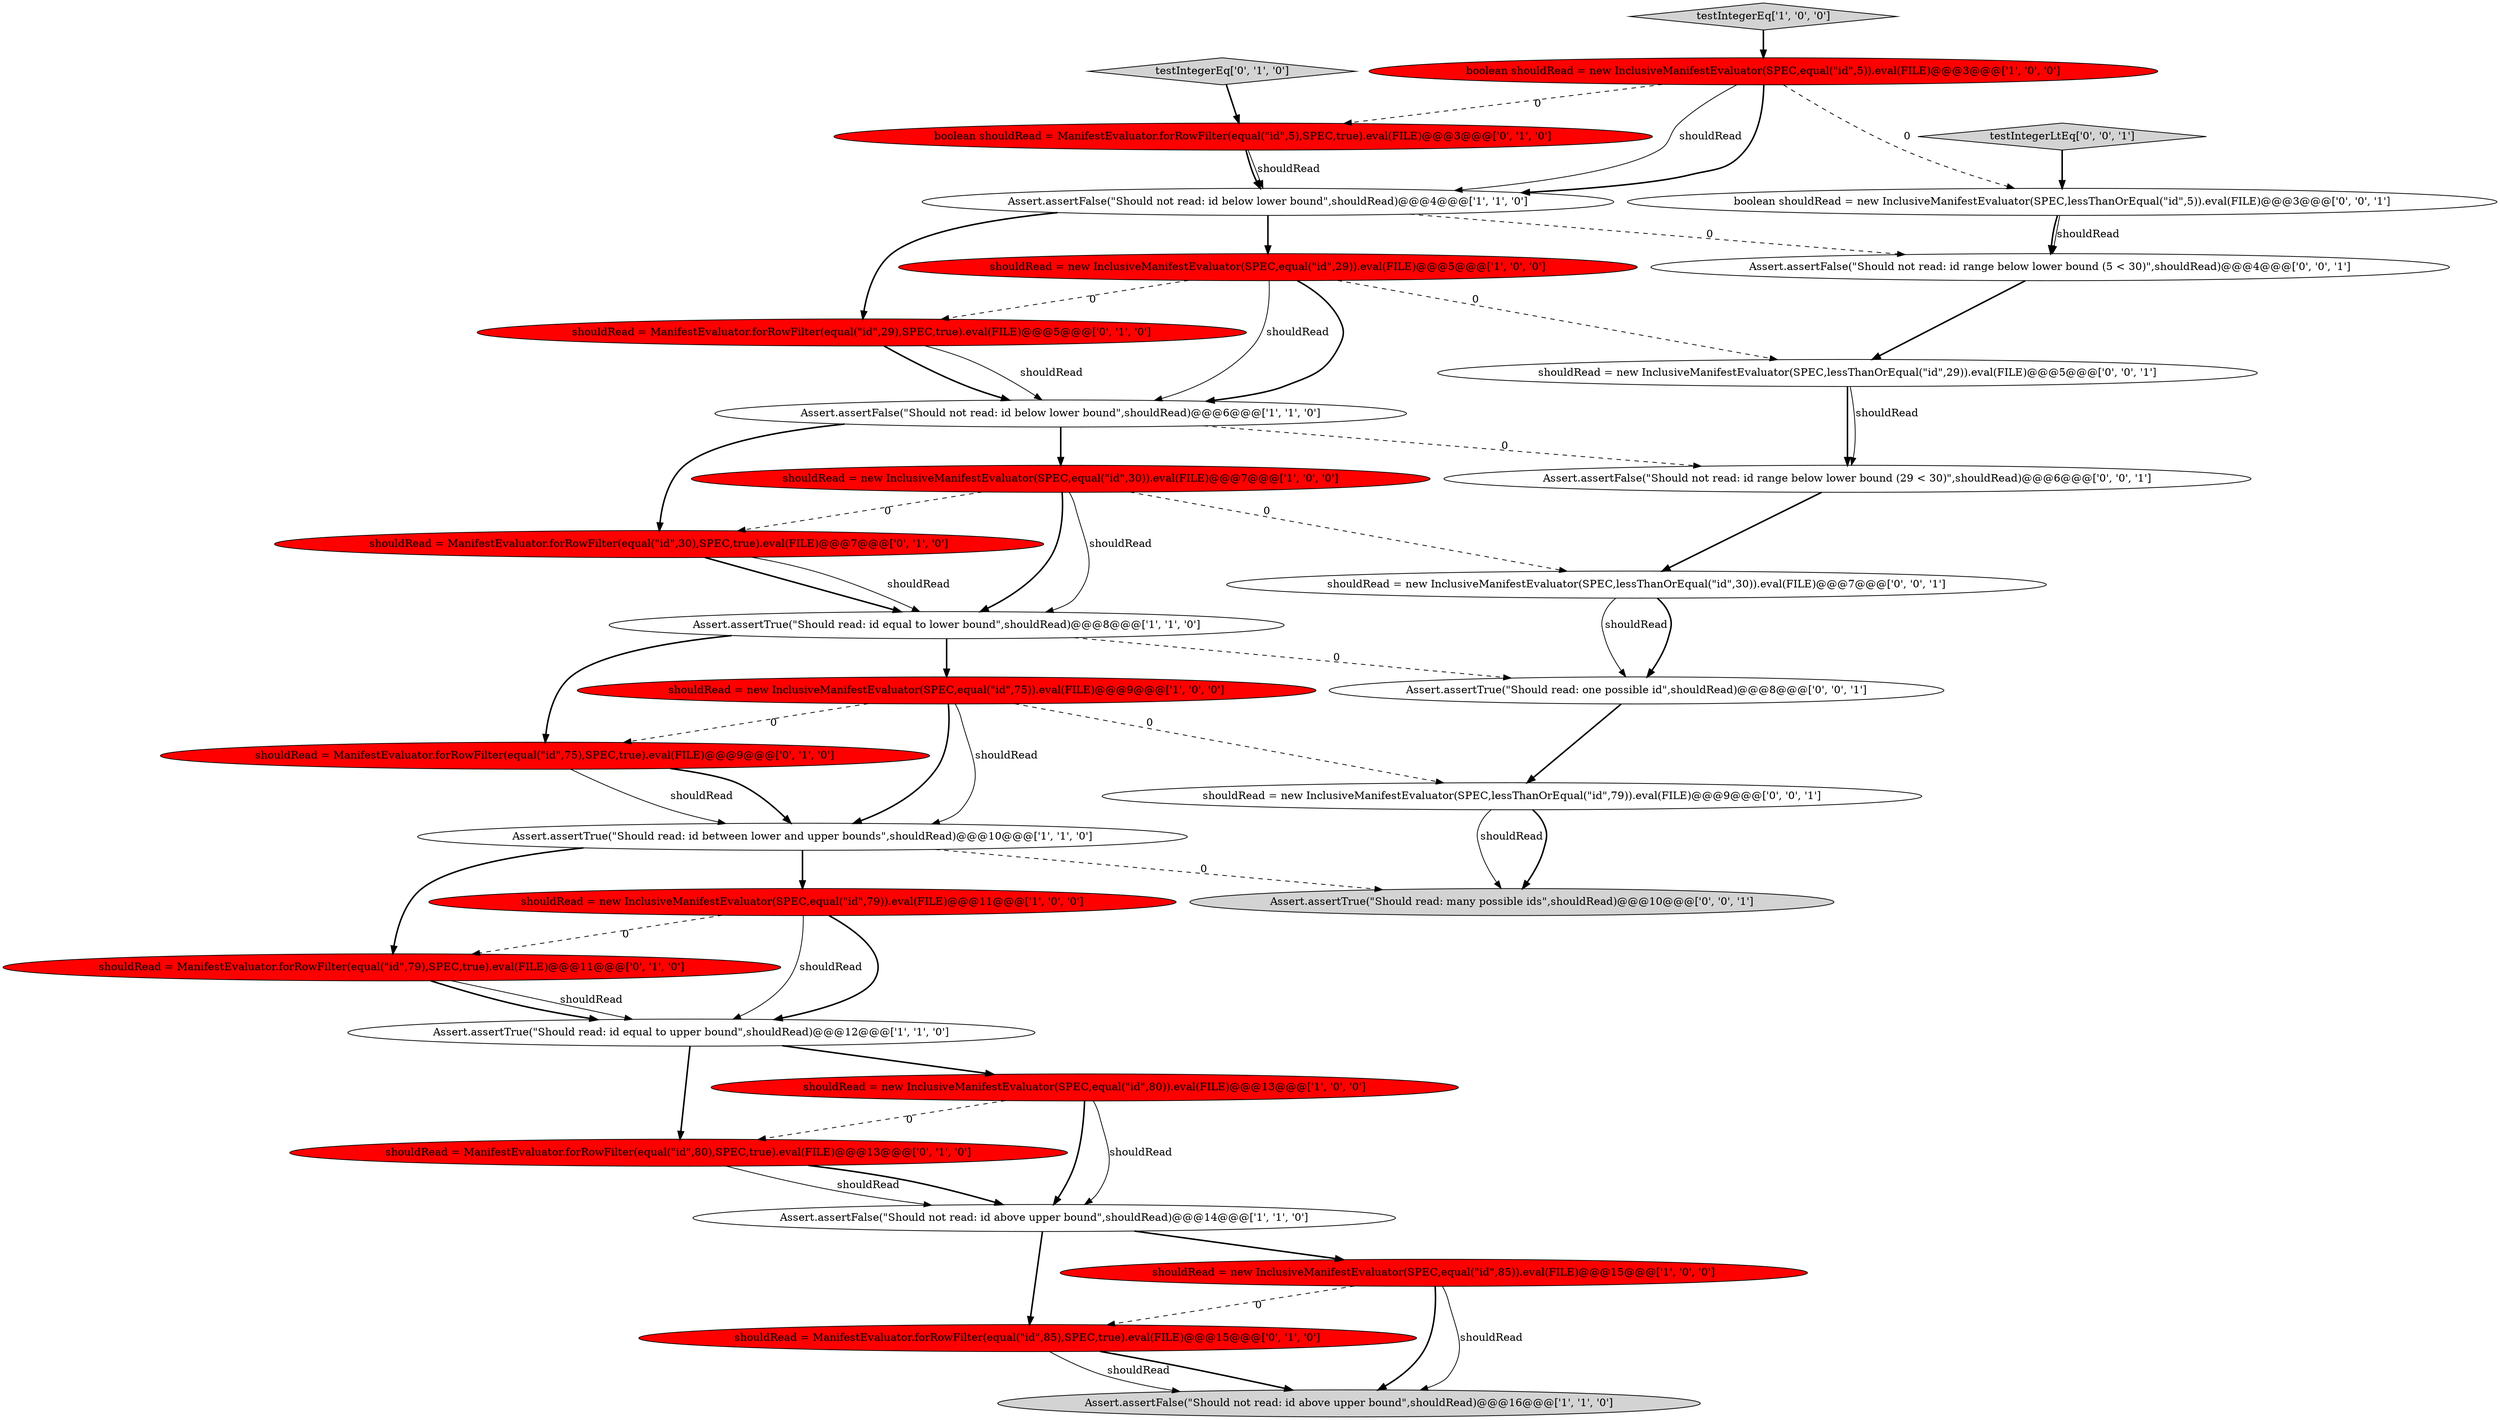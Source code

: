 digraph {
6 [style = filled, label = "Assert.assertFalse(\"Should not read: id below lower bound\",shouldRead)@@@6@@@['1', '1', '0']", fillcolor = white, shape = ellipse image = "AAA0AAABBB1BBB"];
27 [style = filled, label = "Assert.assertFalse(\"Should not read: id range below lower bound (29 < 30)\",shouldRead)@@@6@@@['0', '0', '1']", fillcolor = white, shape = ellipse image = "AAA0AAABBB3BBB"];
21 [style = filled, label = "shouldRead = ManifestEvaluator.forRowFilter(equal(\"id\",80),SPEC,true).eval(FILE)@@@13@@@['0', '1', '0']", fillcolor = red, shape = ellipse image = "AAA1AAABBB2BBB"];
22 [style = filled, label = "shouldRead = ManifestEvaluator.forRowFilter(equal(\"id\",79),SPEC,true).eval(FILE)@@@11@@@['0', '1', '0']", fillcolor = red, shape = ellipse image = "AAA1AAABBB2BBB"];
12 [style = filled, label = "shouldRead = new InclusiveManifestEvaluator(SPEC,equal(\"id\",29)).eval(FILE)@@@5@@@['1', '0', '0']", fillcolor = red, shape = ellipse image = "AAA1AAABBB1BBB"];
18 [style = filled, label = "shouldRead = ManifestEvaluator.forRowFilter(equal(\"id\",29),SPEC,true).eval(FILE)@@@5@@@['0', '1', '0']", fillcolor = red, shape = ellipse image = "AAA1AAABBB2BBB"];
15 [style = filled, label = "shouldRead = ManifestEvaluator.forRowFilter(equal(\"id\",30),SPEC,true).eval(FILE)@@@7@@@['0', '1', '0']", fillcolor = red, shape = ellipse image = "AAA1AAABBB2BBB"];
31 [style = filled, label = "boolean shouldRead = new InclusiveManifestEvaluator(SPEC,lessThanOrEqual(\"id\",5)).eval(FILE)@@@3@@@['0', '0', '1']", fillcolor = white, shape = ellipse image = "AAA0AAABBB3BBB"];
19 [style = filled, label = "testIntegerEq['0', '1', '0']", fillcolor = lightgray, shape = diamond image = "AAA0AAABBB2BBB"];
8 [style = filled, label = "Assert.assertFalse(\"Should not read: id above upper bound\",shouldRead)@@@14@@@['1', '1', '0']", fillcolor = white, shape = ellipse image = "AAA0AAABBB1BBB"];
23 [style = filled, label = "Assert.assertTrue(\"Should read: one possible id\",shouldRead)@@@8@@@['0', '0', '1']", fillcolor = white, shape = ellipse image = "AAA0AAABBB3BBB"];
29 [style = filled, label = "Assert.assertFalse(\"Should not read: id range below lower bound (5 < 30)\",shouldRead)@@@4@@@['0', '0', '1']", fillcolor = white, shape = ellipse image = "AAA0AAABBB3BBB"];
1 [style = filled, label = "shouldRead = new InclusiveManifestEvaluator(SPEC,equal(\"id\",79)).eval(FILE)@@@11@@@['1', '0', '0']", fillcolor = red, shape = ellipse image = "AAA1AAABBB1BBB"];
7 [style = filled, label = "shouldRead = new InclusiveManifestEvaluator(SPEC,equal(\"id\",30)).eval(FILE)@@@7@@@['1', '0', '0']", fillcolor = red, shape = ellipse image = "AAA1AAABBB1BBB"];
28 [style = filled, label = "shouldRead = new InclusiveManifestEvaluator(SPEC,lessThanOrEqual(\"id\",30)).eval(FILE)@@@7@@@['0', '0', '1']", fillcolor = white, shape = ellipse image = "AAA0AAABBB3BBB"];
5 [style = filled, label = "Assert.assertTrue(\"Should read: id between lower and upper bounds\",shouldRead)@@@10@@@['1', '1', '0']", fillcolor = white, shape = ellipse image = "AAA0AAABBB1BBB"];
14 [style = filled, label = "shouldRead = new InclusiveManifestEvaluator(SPEC,equal(\"id\",80)).eval(FILE)@@@13@@@['1', '0', '0']", fillcolor = red, shape = ellipse image = "AAA1AAABBB1BBB"];
16 [style = filled, label = "shouldRead = ManifestEvaluator.forRowFilter(equal(\"id\",85),SPEC,true).eval(FILE)@@@15@@@['0', '1', '0']", fillcolor = red, shape = ellipse image = "AAA1AAABBB2BBB"];
13 [style = filled, label = "Assert.assertTrue(\"Should read: id equal to upper bound\",shouldRead)@@@12@@@['1', '1', '0']", fillcolor = white, shape = ellipse image = "AAA0AAABBB1BBB"];
11 [style = filled, label = "shouldRead = new InclusiveManifestEvaluator(SPEC,equal(\"id\",85)).eval(FILE)@@@15@@@['1', '0', '0']", fillcolor = red, shape = ellipse image = "AAA1AAABBB1BBB"];
10 [style = filled, label = "shouldRead = new InclusiveManifestEvaluator(SPEC,equal(\"id\",75)).eval(FILE)@@@9@@@['1', '0', '0']", fillcolor = red, shape = ellipse image = "AAA1AAABBB1BBB"];
4 [style = filled, label = "testIntegerEq['1', '0', '0']", fillcolor = lightgray, shape = diamond image = "AAA0AAABBB1BBB"];
24 [style = filled, label = "shouldRead = new InclusiveManifestEvaluator(SPEC,lessThanOrEqual(\"id\",79)).eval(FILE)@@@9@@@['0', '0', '1']", fillcolor = white, shape = ellipse image = "AAA0AAABBB3BBB"];
17 [style = filled, label = "shouldRead = ManifestEvaluator.forRowFilter(equal(\"id\",75),SPEC,true).eval(FILE)@@@9@@@['0', '1', '0']", fillcolor = red, shape = ellipse image = "AAA1AAABBB2BBB"];
9 [style = filled, label = "boolean shouldRead = new InclusiveManifestEvaluator(SPEC,equal(\"id\",5)).eval(FILE)@@@3@@@['1', '0', '0']", fillcolor = red, shape = ellipse image = "AAA1AAABBB1BBB"];
25 [style = filled, label = "testIntegerLtEq['0', '0', '1']", fillcolor = lightgray, shape = diamond image = "AAA0AAABBB3BBB"];
26 [style = filled, label = "Assert.assertTrue(\"Should read: many possible ids\",shouldRead)@@@10@@@['0', '0', '1']", fillcolor = lightgray, shape = ellipse image = "AAA0AAABBB3BBB"];
3 [style = filled, label = "Assert.assertTrue(\"Should read: id equal to lower bound\",shouldRead)@@@8@@@['1', '1', '0']", fillcolor = white, shape = ellipse image = "AAA0AAABBB1BBB"];
20 [style = filled, label = "boolean shouldRead = ManifestEvaluator.forRowFilter(equal(\"id\",5),SPEC,true).eval(FILE)@@@3@@@['0', '1', '0']", fillcolor = red, shape = ellipse image = "AAA1AAABBB2BBB"];
30 [style = filled, label = "shouldRead = new InclusiveManifestEvaluator(SPEC,lessThanOrEqual(\"id\",29)).eval(FILE)@@@5@@@['0', '0', '1']", fillcolor = white, shape = ellipse image = "AAA0AAABBB3BBB"];
0 [style = filled, label = "Assert.assertFalse(\"Should not read: id below lower bound\",shouldRead)@@@4@@@['1', '1', '0']", fillcolor = white, shape = ellipse image = "AAA0AAABBB1BBB"];
2 [style = filled, label = "Assert.assertFalse(\"Should not read: id above upper bound\",shouldRead)@@@16@@@['1', '1', '0']", fillcolor = lightgray, shape = ellipse image = "AAA0AAABBB1BBB"];
7->3 [style = solid, label="shouldRead"];
9->20 [style = dashed, label="0"];
4->9 [style = bold, label=""];
8->16 [style = bold, label=""];
17->5 [style = bold, label=""];
9->0 [style = bold, label=""];
24->26 [style = solid, label="shouldRead"];
29->30 [style = bold, label=""];
5->26 [style = dashed, label="0"];
11->16 [style = dashed, label="0"];
19->20 [style = bold, label=""];
0->12 [style = bold, label=""];
27->28 [style = bold, label=""];
20->0 [style = bold, label=""];
30->27 [style = bold, label=""];
21->8 [style = bold, label=""];
17->5 [style = solid, label="shouldRead"];
10->5 [style = solid, label="shouldRead"];
31->29 [style = bold, label=""];
21->8 [style = solid, label="shouldRead"];
12->30 [style = dashed, label="0"];
16->2 [style = bold, label=""];
15->3 [style = bold, label=""];
12->6 [style = bold, label=""];
15->3 [style = solid, label="shouldRead"];
1->13 [style = bold, label=""];
18->6 [style = solid, label="shouldRead"];
11->2 [style = solid, label="shouldRead"];
7->3 [style = bold, label=""];
22->13 [style = solid, label="shouldRead"];
11->2 [style = bold, label=""];
6->15 [style = bold, label=""];
25->31 [style = bold, label=""];
28->23 [style = solid, label="shouldRead"];
1->22 [style = dashed, label="0"];
3->23 [style = dashed, label="0"];
3->10 [style = bold, label=""];
30->27 [style = solid, label="shouldRead"];
5->1 [style = bold, label=""];
24->26 [style = bold, label=""];
9->0 [style = solid, label="shouldRead"];
23->24 [style = bold, label=""];
20->0 [style = solid, label="shouldRead"];
12->6 [style = solid, label="shouldRead"];
10->5 [style = bold, label=""];
9->31 [style = dashed, label="0"];
18->6 [style = bold, label=""];
6->27 [style = dashed, label="0"];
28->23 [style = bold, label=""];
7->28 [style = dashed, label="0"];
0->29 [style = dashed, label="0"];
10->17 [style = dashed, label="0"];
7->15 [style = dashed, label="0"];
14->8 [style = solid, label="shouldRead"];
3->17 [style = bold, label=""];
31->29 [style = solid, label="shouldRead"];
0->18 [style = bold, label=""];
12->18 [style = dashed, label="0"];
14->8 [style = bold, label=""];
14->21 [style = dashed, label="0"];
1->13 [style = solid, label="shouldRead"];
6->7 [style = bold, label=""];
13->21 [style = bold, label=""];
8->11 [style = bold, label=""];
5->22 [style = bold, label=""];
13->14 [style = bold, label=""];
10->24 [style = dashed, label="0"];
16->2 [style = solid, label="shouldRead"];
22->13 [style = bold, label=""];
}
